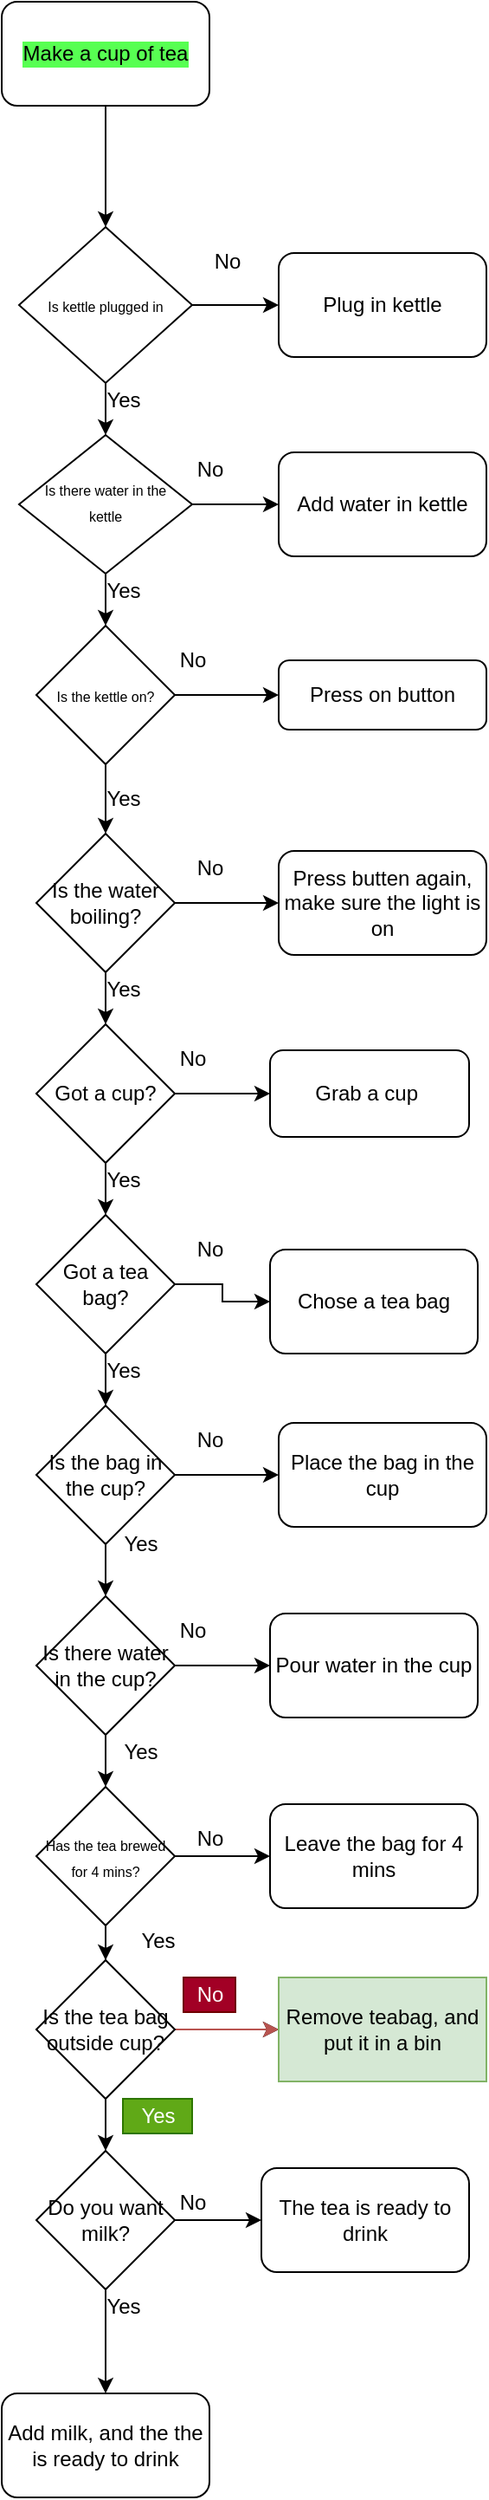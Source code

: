 <mxfile version="13.10.1" type="github">
  <diagram id="C5RBs43oDa-KdzZeNtuy" name="Page-1">
    <mxGraphModel dx="786" dy="423" grid="1" gridSize="10" guides="1" tooltips="1" connect="1" arrows="1" fold="1" page="1" pageScale="1" pageWidth="827" pageHeight="1169" math="0" shadow="0">
      <root>
        <mxCell id="WIyWlLk6GJQsqaUBKTNV-0" />
        <mxCell id="WIyWlLk6GJQsqaUBKTNV-1" parent="WIyWlLk6GJQsqaUBKTNV-0" />
        <mxCell id="8ZVMlgJZfLMr-YWJOrnI-1" value="Make a cup of tea" style="rounded=1;whiteSpace=wrap;html=1;labelBackgroundColor=#57FF52;labelBorderColor=none;" vertex="1" parent="WIyWlLk6GJQsqaUBKTNV-1">
          <mxGeometry x="160" y="40" width="120" height="60" as="geometry" />
        </mxCell>
        <mxCell id="8ZVMlgJZfLMr-YWJOrnI-10" style="edgeStyle=orthogonalEdgeStyle;rounded=0;orthogonalLoop=1;jettySize=auto;html=1;exitX=0.5;exitY=1;exitDx=0;exitDy=0;" edge="1" parent="WIyWlLk6GJQsqaUBKTNV-1" source="WIyWlLk6GJQsqaUBKTNV-10" target="8ZVMlgJZfLMr-YWJOrnI-3">
          <mxGeometry relative="1" as="geometry" />
        </mxCell>
        <mxCell id="8ZVMlgJZfLMr-YWJOrnI-13" style="edgeStyle=orthogonalEdgeStyle;rounded=0;orthogonalLoop=1;jettySize=auto;html=1;exitX=1;exitY=0.5;exitDx=0;exitDy=0;entryX=0;entryY=0.5;entryDx=0;entryDy=0;" edge="1" parent="WIyWlLk6GJQsqaUBKTNV-1" source="WIyWlLk6GJQsqaUBKTNV-10" target="8ZVMlgJZfLMr-YWJOrnI-0">
          <mxGeometry relative="1" as="geometry" />
        </mxCell>
        <mxCell id="WIyWlLk6GJQsqaUBKTNV-10" value="&lt;font style=&quot;font-size: 8px&quot;&gt;Is there water in the kettle&lt;/font&gt;" style="rhombus;whiteSpace=wrap;html=1;shadow=0;fontFamily=Helvetica;fontSize=12;align=center;strokeWidth=1;spacing=6;spacingTop=-4;" parent="WIyWlLk6GJQsqaUBKTNV-1" vertex="1">
          <mxGeometry x="170" y="290" width="100" height="80" as="geometry" />
        </mxCell>
        <mxCell id="WIyWlLk6GJQsqaUBKTNV-11" value="Press on button" style="rounded=1;whiteSpace=wrap;html=1;fontSize=12;glass=0;strokeWidth=1;shadow=0;" parent="WIyWlLk6GJQsqaUBKTNV-1" vertex="1">
          <mxGeometry x="320" y="420" width="120" height="40" as="geometry" />
        </mxCell>
        <mxCell id="8ZVMlgJZfLMr-YWJOrnI-0" value="Add water in kettle" style="rounded=1;whiteSpace=wrap;html=1;" vertex="1" parent="WIyWlLk6GJQsqaUBKTNV-1">
          <mxGeometry x="320" y="300" width="120" height="60" as="geometry" />
        </mxCell>
        <mxCell id="8ZVMlgJZfLMr-YWJOrnI-2" value="" style="edgeStyle=orthogonalEdgeStyle;rounded=0;orthogonalLoop=1;jettySize=auto;html=1;" edge="1" parent="WIyWlLk6GJQsqaUBKTNV-1" source="8ZVMlgJZfLMr-YWJOrnI-1">
          <mxGeometry relative="1" as="geometry">
            <mxPoint x="220" y="170" as="targetPoint" />
          </mxGeometry>
        </mxCell>
        <mxCell id="8ZVMlgJZfLMr-YWJOrnI-14" style="edgeStyle=orthogonalEdgeStyle;rounded=0;orthogonalLoop=1;jettySize=auto;html=1;exitX=1;exitY=0.5;exitDx=0;exitDy=0;" edge="1" parent="WIyWlLk6GJQsqaUBKTNV-1" source="8ZVMlgJZfLMr-YWJOrnI-3" target="WIyWlLk6GJQsqaUBKTNV-11">
          <mxGeometry relative="1" as="geometry" />
        </mxCell>
        <mxCell id="8ZVMlgJZfLMr-YWJOrnI-21" value="" style="edgeStyle=orthogonalEdgeStyle;rounded=0;orthogonalLoop=1;jettySize=auto;html=1;" edge="1" parent="WIyWlLk6GJQsqaUBKTNV-1" source="8ZVMlgJZfLMr-YWJOrnI-3" target="8ZVMlgJZfLMr-YWJOrnI-20">
          <mxGeometry relative="1" as="geometry" />
        </mxCell>
        <mxCell id="8ZVMlgJZfLMr-YWJOrnI-3" value="&lt;font style=&quot;font-size: 8px&quot;&gt;Is the kettle on?&lt;/font&gt;" style="rhombus;whiteSpace=wrap;html=1;" vertex="1" parent="WIyWlLk6GJQsqaUBKTNV-1">
          <mxGeometry x="180" y="400" width="80" height="80" as="geometry" />
        </mxCell>
        <mxCell id="8ZVMlgJZfLMr-YWJOrnI-7" value="" style="edgeStyle=orthogonalEdgeStyle;rounded=0;orthogonalLoop=1;jettySize=auto;html=1;" edge="1" parent="WIyWlLk6GJQsqaUBKTNV-1" source="8ZVMlgJZfLMr-YWJOrnI-4" target="8ZVMlgJZfLMr-YWJOrnI-6">
          <mxGeometry relative="1" as="geometry" />
        </mxCell>
        <mxCell id="8ZVMlgJZfLMr-YWJOrnI-11" style="edgeStyle=orthogonalEdgeStyle;rounded=0;orthogonalLoop=1;jettySize=auto;html=1;exitX=0.5;exitY=1;exitDx=0;exitDy=0;entryX=0.5;entryY=0;entryDx=0;entryDy=0;" edge="1" parent="WIyWlLk6GJQsqaUBKTNV-1" source="8ZVMlgJZfLMr-YWJOrnI-4" target="WIyWlLk6GJQsqaUBKTNV-10">
          <mxGeometry relative="1" as="geometry" />
        </mxCell>
        <mxCell id="8ZVMlgJZfLMr-YWJOrnI-4" value="&lt;font style=&quot;font-size: 8px&quot;&gt;Is kettle plugged in&lt;/font&gt;" style="rhombus;whiteSpace=wrap;html=1;" vertex="1" parent="WIyWlLk6GJQsqaUBKTNV-1">
          <mxGeometry x="170" y="170" width="100" height="90" as="geometry" />
        </mxCell>
        <mxCell id="8ZVMlgJZfLMr-YWJOrnI-6" value="Plug in kettle" style="rounded=1;whiteSpace=wrap;html=1;" vertex="1" parent="WIyWlLk6GJQsqaUBKTNV-1">
          <mxGeometry x="320" y="185" width="120" height="60" as="geometry" />
        </mxCell>
        <mxCell id="8ZVMlgJZfLMr-YWJOrnI-8" value="No" style="text;html=1;align=center;verticalAlign=middle;resizable=0;points=[];autosize=1;" vertex="1" parent="WIyWlLk6GJQsqaUBKTNV-1">
          <mxGeometry x="275" y="180" width="30" height="20" as="geometry" />
        </mxCell>
        <mxCell id="8ZVMlgJZfLMr-YWJOrnI-15" value="No" style="text;html=1;align=center;verticalAlign=middle;resizable=0;points=[];autosize=1;" vertex="1" parent="WIyWlLk6GJQsqaUBKTNV-1">
          <mxGeometry x="265" y="300" width="30" height="20" as="geometry" />
        </mxCell>
        <mxCell id="8ZVMlgJZfLMr-YWJOrnI-16" value="No" style="text;html=1;align=center;verticalAlign=middle;resizable=0;points=[];autosize=1;" vertex="1" parent="WIyWlLk6GJQsqaUBKTNV-1">
          <mxGeometry x="255" y="410" width="30" height="20" as="geometry" />
        </mxCell>
        <mxCell id="8ZVMlgJZfLMr-YWJOrnI-17" value="Yes" style="text;html=1;align=center;verticalAlign=middle;resizable=0;points=[];autosize=1;" vertex="1" parent="WIyWlLk6GJQsqaUBKTNV-1">
          <mxGeometry x="210" y="260" width="40" height="20" as="geometry" />
        </mxCell>
        <mxCell id="8ZVMlgJZfLMr-YWJOrnI-18" value="Yes" style="text;html=1;align=center;verticalAlign=middle;resizable=0;points=[];autosize=1;" vertex="1" parent="WIyWlLk6GJQsqaUBKTNV-1">
          <mxGeometry x="210" y="370" width="40" height="20" as="geometry" />
        </mxCell>
        <mxCell id="8ZVMlgJZfLMr-YWJOrnI-25" style="edgeStyle=orthogonalEdgeStyle;rounded=0;orthogonalLoop=1;jettySize=auto;html=1;exitX=1;exitY=0.5;exitDx=0;exitDy=0;entryX=0;entryY=0.5;entryDx=0;entryDy=0;" edge="1" parent="WIyWlLk6GJQsqaUBKTNV-1" source="8ZVMlgJZfLMr-YWJOrnI-20">
          <mxGeometry relative="1" as="geometry">
            <mxPoint x="320" y="560" as="targetPoint" />
          </mxGeometry>
        </mxCell>
        <mxCell id="8ZVMlgJZfLMr-YWJOrnI-28" value="" style="edgeStyle=orthogonalEdgeStyle;rounded=0;orthogonalLoop=1;jettySize=auto;html=1;" edge="1" parent="WIyWlLk6GJQsqaUBKTNV-1" source="8ZVMlgJZfLMr-YWJOrnI-20" target="8ZVMlgJZfLMr-YWJOrnI-27">
          <mxGeometry relative="1" as="geometry" />
        </mxCell>
        <mxCell id="8ZVMlgJZfLMr-YWJOrnI-20" value="Is the water boiling?" style="rhombus;whiteSpace=wrap;html=1;" vertex="1" parent="WIyWlLk6GJQsqaUBKTNV-1">
          <mxGeometry x="180" y="520" width="80" height="80" as="geometry" />
        </mxCell>
        <mxCell id="8ZVMlgJZfLMr-YWJOrnI-22" value="Yes" style="text;html=1;align=center;verticalAlign=middle;resizable=0;points=[];autosize=1;" vertex="1" parent="WIyWlLk6GJQsqaUBKTNV-1">
          <mxGeometry x="210" y="490" width="40" height="20" as="geometry" />
        </mxCell>
        <mxCell id="8ZVMlgJZfLMr-YWJOrnI-26" value="No&lt;br&gt;" style="text;html=1;align=center;verticalAlign=middle;resizable=0;points=[];autosize=1;" vertex="1" parent="WIyWlLk6GJQsqaUBKTNV-1">
          <mxGeometry x="265" y="530" width="30" height="20" as="geometry" />
        </mxCell>
        <mxCell id="8ZVMlgJZfLMr-YWJOrnI-30" style="edgeStyle=orthogonalEdgeStyle;rounded=0;orthogonalLoop=1;jettySize=auto;html=1;exitX=1;exitY=0.5;exitDx=0;exitDy=0;entryX=0;entryY=0.5;entryDx=0;entryDy=0;" edge="1" parent="WIyWlLk6GJQsqaUBKTNV-1" source="8ZVMlgJZfLMr-YWJOrnI-27" target="8ZVMlgJZfLMr-YWJOrnI-29">
          <mxGeometry relative="1" as="geometry">
            <mxPoint x="310" y="670" as="targetPoint" />
          </mxGeometry>
        </mxCell>
        <mxCell id="8ZVMlgJZfLMr-YWJOrnI-36" value="" style="edgeStyle=orthogonalEdgeStyle;rounded=0;orthogonalLoop=1;jettySize=auto;html=1;" edge="1" parent="WIyWlLk6GJQsqaUBKTNV-1" source="8ZVMlgJZfLMr-YWJOrnI-27" target="8ZVMlgJZfLMr-YWJOrnI-35">
          <mxGeometry relative="1" as="geometry" />
        </mxCell>
        <mxCell id="8ZVMlgJZfLMr-YWJOrnI-27" value="Got a cup?" style="rhombus;whiteSpace=wrap;html=1;" vertex="1" parent="WIyWlLk6GJQsqaUBKTNV-1">
          <mxGeometry x="180" y="630" width="80" height="80" as="geometry" />
        </mxCell>
        <mxCell id="8ZVMlgJZfLMr-YWJOrnI-29" value="Grab a cup&amp;nbsp;" style="rounded=1;whiteSpace=wrap;html=1;" vertex="1" parent="WIyWlLk6GJQsqaUBKTNV-1">
          <mxGeometry x="315" y="645" width="115" height="50" as="geometry" />
        </mxCell>
        <mxCell id="8ZVMlgJZfLMr-YWJOrnI-32" value="No" style="text;html=1;align=center;verticalAlign=middle;resizable=0;points=[];autosize=1;" vertex="1" parent="WIyWlLk6GJQsqaUBKTNV-1">
          <mxGeometry x="255" y="640" width="30" height="20" as="geometry" />
        </mxCell>
        <mxCell id="8ZVMlgJZfLMr-YWJOrnI-33" value="Press butten again, make sure the light is on" style="rounded=1;whiteSpace=wrap;html=1;" vertex="1" parent="WIyWlLk6GJQsqaUBKTNV-1">
          <mxGeometry x="320" y="530" width="120" height="60" as="geometry" />
        </mxCell>
        <mxCell id="8ZVMlgJZfLMr-YWJOrnI-34" value="Yes" style="text;html=1;align=center;verticalAlign=middle;resizable=0;points=[];autosize=1;" vertex="1" parent="WIyWlLk6GJQsqaUBKTNV-1">
          <mxGeometry x="210" y="600" width="40" height="20" as="geometry" />
        </mxCell>
        <mxCell id="8ZVMlgJZfLMr-YWJOrnI-38" value="" style="edgeStyle=orthogonalEdgeStyle;rounded=0;orthogonalLoop=1;jettySize=auto;html=1;" edge="1" parent="WIyWlLk6GJQsqaUBKTNV-1" source="8ZVMlgJZfLMr-YWJOrnI-35" target="8ZVMlgJZfLMr-YWJOrnI-37">
          <mxGeometry relative="1" as="geometry" />
        </mxCell>
        <mxCell id="8ZVMlgJZfLMr-YWJOrnI-42" value="" style="edgeStyle=orthogonalEdgeStyle;rounded=0;orthogonalLoop=1;jettySize=auto;html=1;" edge="1" parent="WIyWlLk6GJQsqaUBKTNV-1" source="8ZVMlgJZfLMr-YWJOrnI-35" target="8ZVMlgJZfLMr-YWJOrnI-41">
          <mxGeometry relative="1" as="geometry" />
        </mxCell>
        <mxCell id="8ZVMlgJZfLMr-YWJOrnI-35" value="Got a tea bag?" style="rhombus;whiteSpace=wrap;html=1;" vertex="1" parent="WIyWlLk6GJQsqaUBKTNV-1">
          <mxGeometry x="180" y="740" width="80" height="80" as="geometry" />
        </mxCell>
        <mxCell id="8ZVMlgJZfLMr-YWJOrnI-37" value="Chose a tea bag" style="rounded=1;whiteSpace=wrap;html=1;" vertex="1" parent="WIyWlLk6GJQsqaUBKTNV-1">
          <mxGeometry x="315" y="760" width="120" height="60" as="geometry" />
        </mxCell>
        <mxCell id="8ZVMlgJZfLMr-YWJOrnI-39" value="Yes" style="text;html=1;align=center;verticalAlign=middle;resizable=0;points=[];autosize=1;" vertex="1" parent="WIyWlLk6GJQsqaUBKTNV-1">
          <mxGeometry x="210" y="710" width="40" height="20" as="geometry" />
        </mxCell>
        <mxCell id="8ZVMlgJZfLMr-YWJOrnI-40" value="No" style="text;html=1;align=center;verticalAlign=middle;resizable=0;points=[];autosize=1;" vertex="1" parent="WIyWlLk6GJQsqaUBKTNV-1">
          <mxGeometry x="265" y="750" width="30" height="20" as="geometry" />
        </mxCell>
        <mxCell id="8ZVMlgJZfLMr-YWJOrnI-44" value="" style="edgeStyle=orthogonalEdgeStyle;rounded=0;orthogonalLoop=1;jettySize=auto;html=1;" edge="1" parent="WIyWlLk6GJQsqaUBKTNV-1" source="8ZVMlgJZfLMr-YWJOrnI-41" target="8ZVMlgJZfLMr-YWJOrnI-43">
          <mxGeometry relative="1" as="geometry" />
        </mxCell>
        <mxCell id="8ZVMlgJZfLMr-YWJOrnI-48" value="" style="edgeStyle=orthogonalEdgeStyle;rounded=0;orthogonalLoop=1;jettySize=auto;html=1;" edge="1" parent="WIyWlLk6GJQsqaUBKTNV-1" source="8ZVMlgJZfLMr-YWJOrnI-41" target="8ZVMlgJZfLMr-YWJOrnI-47">
          <mxGeometry relative="1" as="geometry" />
        </mxCell>
        <mxCell id="8ZVMlgJZfLMr-YWJOrnI-41" value="Is the bag in the cup?" style="rhombus;whiteSpace=wrap;html=1;" vertex="1" parent="WIyWlLk6GJQsqaUBKTNV-1">
          <mxGeometry x="180" y="850" width="80" height="80" as="geometry" />
        </mxCell>
        <mxCell id="8ZVMlgJZfLMr-YWJOrnI-43" value="Place the bag in the cup" style="rounded=1;whiteSpace=wrap;html=1;" vertex="1" parent="WIyWlLk6GJQsqaUBKTNV-1">
          <mxGeometry x="320" y="860" width="120" height="60" as="geometry" />
        </mxCell>
        <mxCell id="8ZVMlgJZfLMr-YWJOrnI-45" value="Yes" style="text;html=1;align=center;verticalAlign=middle;resizable=0;points=[];autosize=1;" vertex="1" parent="WIyWlLk6GJQsqaUBKTNV-1">
          <mxGeometry x="210" y="820" width="40" height="20" as="geometry" />
        </mxCell>
        <mxCell id="8ZVMlgJZfLMr-YWJOrnI-46" value="No" style="text;html=1;align=center;verticalAlign=middle;resizable=0;points=[];autosize=1;" vertex="1" parent="WIyWlLk6GJQsqaUBKTNV-1">
          <mxGeometry x="265" y="860" width="30" height="20" as="geometry" />
        </mxCell>
        <mxCell id="8ZVMlgJZfLMr-YWJOrnI-51" value="" style="edgeStyle=orthogonalEdgeStyle;rounded=0;orthogonalLoop=1;jettySize=auto;html=1;" edge="1" parent="WIyWlLk6GJQsqaUBKTNV-1" source="8ZVMlgJZfLMr-YWJOrnI-47" target="8ZVMlgJZfLMr-YWJOrnI-50">
          <mxGeometry relative="1" as="geometry" />
        </mxCell>
        <mxCell id="8ZVMlgJZfLMr-YWJOrnI-55" value="" style="edgeStyle=orthogonalEdgeStyle;rounded=0;orthogonalLoop=1;jettySize=auto;html=1;" edge="1" parent="WIyWlLk6GJQsqaUBKTNV-1" source="8ZVMlgJZfLMr-YWJOrnI-47" target="8ZVMlgJZfLMr-YWJOrnI-53">
          <mxGeometry relative="1" as="geometry" />
        </mxCell>
        <mxCell id="8ZVMlgJZfLMr-YWJOrnI-47" value="Is there water in the cup?" style="rhombus;whiteSpace=wrap;html=1;" vertex="1" parent="WIyWlLk6GJQsqaUBKTNV-1">
          <mxGeometry x="180" y="960" width="80" height="80" as="geometry" />
        </mxCell>
        <mxCell id="8ZVMlgJZfLMr-YWJOrnI-49" value="Yes" style="text;html=1;align=center;verticalAlign=middle;resizable=0;points=[];autosize=1;" vertex="1" parent="WIyWlLk6GJQsqaUBKTNV-1">
          <mxGeometry x="220" y="920" width="40" height="20" as="geometry" />
        </mxCell>
        <mxCell id="8ZVMlgJZfLMr-YWJOrnI-50" value="Pour water in the cup" style="rounded=1;whiteSpace=wrap;html=1;" vertex="1" parent="WIyWlLk6GJQsqaUBKTNV-1">
          <mxGeometry x="315" y="970" width="120" height="60" as="geometry" />
        </mxCell>
        <mxCell id="8ZVMlgJZfLMr-YWJOrnI-52" value="No" style="text;html=1;align=center;verticalAlign=middle;resizable=0;points=[];autosize=1;" vertex="1" parent="WIyWlLk6GJQsqaUBKTNV-1">
          <mxGeometry x="255" y="970" width="30" height="20" as="geometry" />
        </mxCell>
        <mxCell id="8ZVMlgJZfLMr-YWJOrnI-56" value="" style="edgeStyle=orthogonalEdgeStyle;rounded=0;orthogonalLoop=1;jettySize=auto;html=1;" edge="1" parent="WIyWlLk6GJQsqaUBKTNV-1" source="8ZVMlgJZfLMr-YWJOrnI-53" target="8ZVMlgJZfLMr-YWJOrnI-54">
          <mxGeometry relative="1" as="geometry" />
        </mxCell>
        <mxCell id="8ZVMlgJZfLMr-YWJOrnI-71" value="" style="edgeStyle=orthogonalEdgeStyle;rounded=0;orthogonalLoop=1;jettySize=auto;html=1;" edge="1" parent="WIyWlLk6GJQsqaUBKTNV-1" source="8ZVMlgJZfLMr-YWJOrnI-53" target="8ZVMlgJZfLMr-YWJOrnI-59">
          <mxGeometry relative="1" as="geometry" />
        </mxCell>
        <mxCell id="8ZVMlgJZfLMr-YWJOrnI-53" value="&lt;font style=&quot;font-size: 8px&quot;&gt;Has the tea brewed for 4 mins?&lt;/font&gt;" style="rhombus;whiteSpace=wrap;html=1;" vertex="1" parent="WIyWlLk6GJQsqaUBKTNV-1">
          <mxGeometry x="180" y="1070" width="80" height="80" as="geometry" />
        </mxCell>
        <mxCell id="8ZVMlgJZfLMr-YWJOrnI-54" value="Leave the bag for 4 mins" style="rounded=1;whiteSpace=wrap;html=1;" vertex="1" parent="WIyWlLk6GJQsqaUBKTNV-1">
          <mxGeometry x="315" y="1080" width="120" height="60" as="geometry" />
        </mxCell>
        <mxCell id="8ZVMlgJZfLMr-YWJOrnI-57" value="Yes" style="text;html=1;align=center;verticalAlign=middle;resizable=0;points=[];autosize=1;" vertex="1" parent="WIyWlLk6GJQsqaUBKTNV-1">
          <mxGeometry x="220" y="1040" width="40" height="20" as="geometry" />
        </mxCell>
        <mxCell id="8ZVMlgJZfLMr-YWJOrnI-58" value="No" style="text;html=1;align=center;verticalAlign=middle;resizable=0;points=[];autosize=1;" vertex="1" parent="WIyWlLk6GJQsqaUBKTNV-1">
          <mxGeometry x="265" y="1090" width="30" height="20" as="geometry" />
        </mxCell>
        <mxCell id="8ZVMlgJZfLMr-YWJOrnI-73" value="" style="edgeStyle=orthogonalEdgeStyle;rounded=0;orthogonalLoop=1;jettySize=auto;html=1;" edge="1" parent="WIyWlLk6GJQsqaUBKTNV-1" source="8ZVMlgJZfLMr-YWJOrnI-59" target="8ZVMlgJZfLMr-YWJOrnI-72">
          <mxGeometry relative="1" as="geometry" />
        </mxCell>
        <mxCell id="8ZVMlgJZfLMr-YWJOrnI-74" value="" style="edgeStyle=orthogonalEdgeStyle;rounded=0;orthogonalLoop=1;jettySize=auto;html=1;fillColor=#f8cecc;strokeColor=#b85450;" edge="1" parent="WIyWlLk6GJQsqaUBKTNV-1" source="8ZVMlgJZfLMr-YWJOrnI-59" target="8ZVMlgJZfLMr-YWJOrnI-72">
          <mxGeometry relative="1" as="geometry" />
        </mxCell>
        <mxCell id="8ZVMlgJZfLMr-YWJOrnI-76" value="" style="edgeStyle=orthogonalEdgeStyle;rounded=0;orthogonalLoop=1;jettySize=auto;html=1;" edge="1" parent="WIyWlLk6GJQsqaUBKTNV-1" source="8ZVMlgJZfLMr-YWJOrnI-59" target="8ZVMlgJZfLMr-YWJOrnI-68">
          <mxGeometry relative="1" as="geometry" />
        </mxCell>
        <mxCell id="8ZVMlgJZfLMr-YWJOrnI-59" value="Is the tea bag outside cup?" style="rhombus;whiteSpace=wrap;html=1;" vertex="1" parent="WIyWlLk6GJQsqaUBKTNV-1">
          <mxGeometry x="180" y="1170" width="80" height="80" as="geometry" />
        </mxCell>
        <mxCell id="8ZVMlgJZfLMr-YWJOrnI-63" value="Yes" style="text;html=1;align=center;verticalAlign=middle;resizable=0;points=[];autosize=1;" vertex="1" parent="WIyWlLk6GJQsqaUBKTNV-1">
          <mxGeometry x="230" y="1149" width="40" height="20" as="geometry" />
        </mxCell>
        <mxCell id="8ZVMlgJZfLMr-YWJOrnI-80" value="" style="edgeStyle=orthogonalEdgeStyle;rounded=0;orthogonalLoop=1;jettySize=auto;html=1;" edge="1" parent="WIyWlLk6GJQsqaUBKTNV-1" source="8ZVMlgJZfLMr-YWJOrnI-68">
          <mxGeometry relative="1" as="geometry">
            <mxPoint x="310" y="1320" as="targetPoint" />
          </mxGeometry>
        </mxCell>
        <mxCell id="8ZVMlgJZfLMr-YWJOrnI-83" style="edgeStyle=orthogonalEdgeStyle;rounded=0;orthogonalLoop=1;jettySize=auto;html=1;exitX=0.5;exitY=1;exitDx=0;exitDy=0;" edge="1" parent="WIyWlLk6GJQsqaUBKTNV-1" source="8ZVMlgJZfLMr-YWJOrnI-68">
          <mxGeometry relative="1" as="geometry">
            <mxPoint x="220" y="1420" as="targetPoint" />
          </mxGeometry>
        </mxCell>
        <mxCell id="8ZVMlgJZfLMr-YWJOrnI-68" value="Do you want milk?" style="rhombus;whiteSpace=wrap;html=1;" vertex="1" parent="WIyWlLk6GJQsqaUBKTNV-1">
          <mxGeometry x="180" y="1280" width="80" height="80" as="geometry" />
        </mxCell>
        <mxCell id="8ZVMlgJZfLMr-YWJOrnI-72" value="Remove teabag, and put it in a bin" style="whiteSpace=wrap;html=1;fillColor=#d5e8d4;strokeColor=#82b366;" vertex="1" parent="WIyWlLk6GJQsqaUBKTNV-1">
          <mxGeometry x="320" y="1180" width="120" height="60" as="geometry" />
        </mxCell>
        <mxCell id="8ZVMlgJZfLMr-YWJOrnI-75" value="No" style="text;html=1;align=center;verticalAlign=middle;resizable=0;points=[];autosize=1;fillColor=#a20025;strokeColor=#6F0000;fontColor=#ffffff;" vertex="1" parent="WIyWlLk6GJQsqaUBKTNV-1">
          <mxGeometry x="265" y="1180" width="30" height="20" as="geometry" />
        </mxCell>
        <mxCell id="8ZVMlgJZfLMr-YWJOrnI-81" value="Yes" style="text;html=1;align=center;verticalAlign=middle;resizable=0;points=[];autosize=1;fillColor=#60a917;strokeColor=#2D7600;fontColor=#ffffff;" vertex="1" parent="WIyWlLk6GJQsqaUBKTNV-1">
          <mxGeometry x="230" y="1250" width="40" height="20" as="geometry" />
        </mxCell>
        <mxCell id="8ZVMlgJZfLMr-YWJOrnI-82" value="No" style="text;html=1;align=center;verticalAlign=middle;resizable=0;points=[];autosize=1;" vertex="1" parent="WIyWlLk6GJQsqaUBKTNV-1">
          <mxGeometry x="255" y="1300" width="30" height="20" as="geometry" />
        </mxCell>
        <mxCell id="8ZVMlgJZfLMr-YWJOrnI-84" value="Yes" style="text;html=1;align=center;verticalAlign=middle;resizable=0;points=[];autosize=1;" vertex="1" parent="WIyWlLk6GJQsqaUBKTNV-1">
          <mxGeometry x="210" y="1360" width="40" height="20" as="geometry" />
        </mxCell>
        <mxCell id="8ZVMlgJZfLMr-YWJOrnI-85" value="The tea is ready to drink" style="rounded=1;whiteSpace=wrap;html=1;" vertex="1" parent="WIyWlLk6GJQsqaUBKTNV-1">
          <mxGeometry x="310" y="1290" width="120" height="60" as="geometry" />
        </mxCell>
        <mxCell id="8ZVMlgJZfLMr-YWJOrnI-87" value="Add milk, and the the is ready to drink" style="rounded=1;whiteSpace=wrap;html=1;" vertex="1" parent="WIyWlLk6GJQsqaUBKTNV-1">
          <mxGeometry x="160" y="1420" width="120" height="60" as="geometry" />
        </mxCell>
      </root>
    </mxGraphModel>
  </diagram>
</mxfile>
